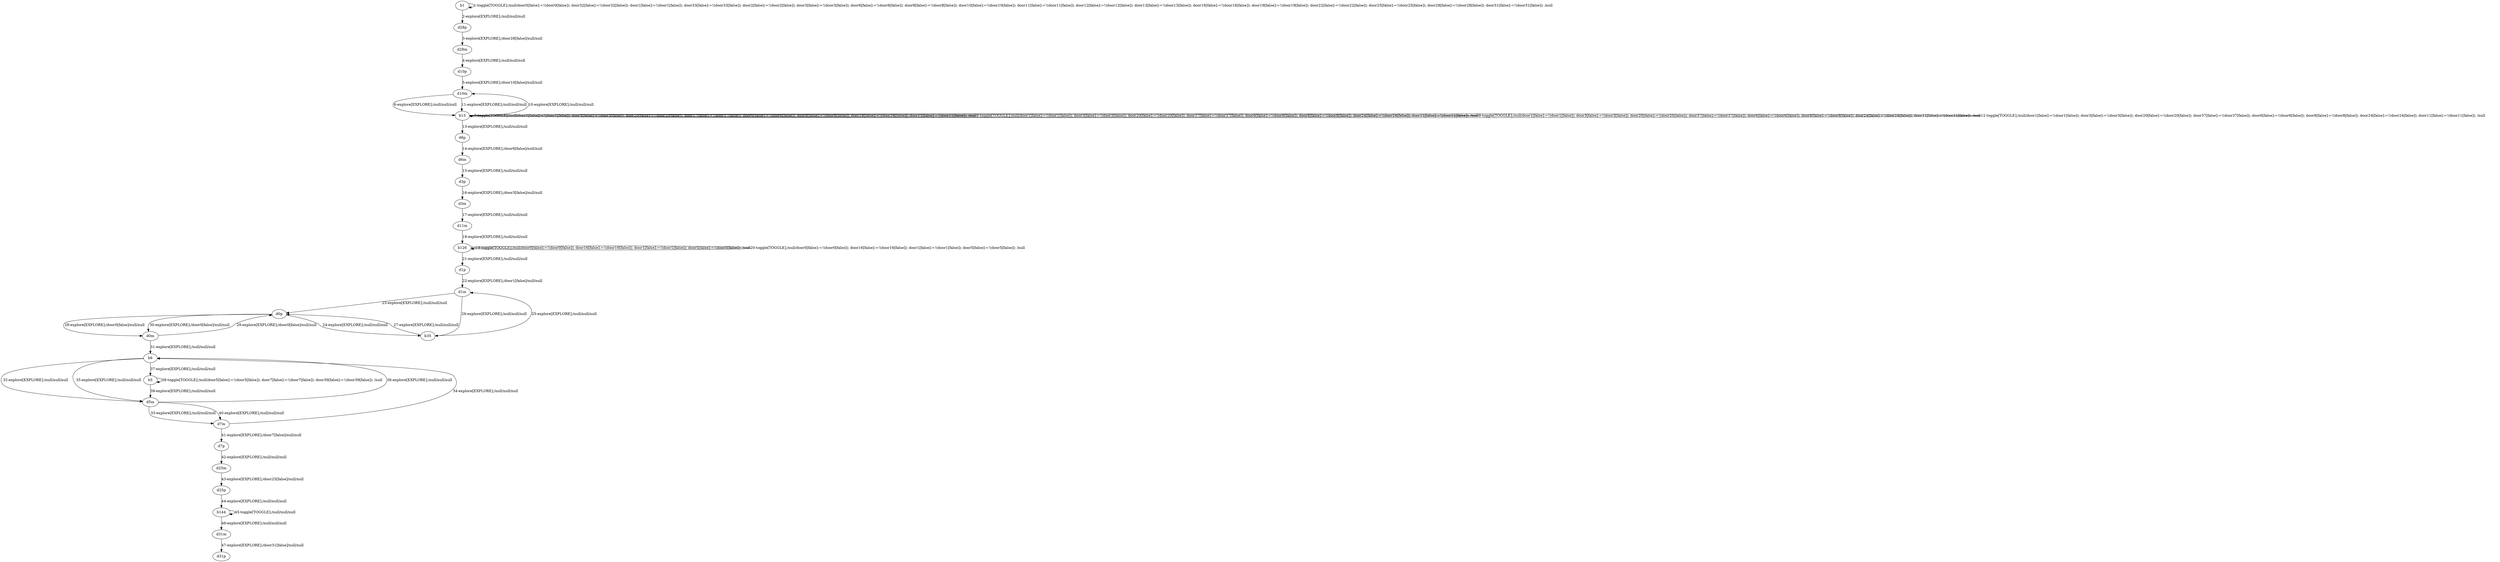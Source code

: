 # Total number of goals covered by this test: 1
# d31m --> d31p

digraph g {
"b1" -> "b1" [label = "1-toggle[TOGGLE];/null/door0[false]:=!(door0[false]); door32[false]:=!(door32[false]); door1[false]:=!(door1[false]); door33[false]:=!(door33[false]); door2[false]:=!(door2[false]); door3[false]:=!(door3[false]); door6[false]:=!(door6[false]); door8[false]:=!(door8[false]); door10[false]:=!(door10[false]); door11[false]:=!(door11[false]); door12[false]:=!(door12[false]); door13[false]:=!(door13[false]); door16[false]:=!(door16[false]); door19[false]:=!(door19[false]); door22[false]:=!(door22[false]); door25[false]:=!(door25[false]); door28[false]:=!(door28[false]); door31[false]:=!(door31[false]); /null"];
"b1" -> "d28p" [label = "2-explore[EXPLORE];/null/null/null"];
"d28p" -> "d28m" [label = "3-explore[EXPLORE];/door28[false]/null/null"];
"d28m" -> "d10p" [label = "4-explore[EXPLORE];/null/null/null"];
"d10p" -> "d10m" [label = "5-explore[EXPLORE];/door10[false]/null/null"];
"d10m" -> "b15" [label = "6-explore[EXPLORE];/null/null/null"];
"b15" -> "b15" [label = "7-toggle[TOGGLE];/null/door1[false]:=!(door1[false]); door3[false]:=!(door3[false]); door20[false]:=!(door20[false]); door37[false]:=!(door37[false]); door6[false]:=!(door6[false]); door8[false]:=!(door8[false]); door24[false]:=!(door24[false]); door11[false]:=!(door11[false]); /null"];
"b15" -> "b15" [label = "8-toggle[TOGGLE];/null/door1[false]:=!(door1[false]); door3[false]:=!(door3[false]); door20[false]:=!(door20[false]); door37[false]:=!(door37[false]); door6[false]:=!(door6[false]); door8[false]:=!(door8[false]); door24[false]:=!(door24[false]); door11[false]:=!(door11[false]); /null"];
"b15" -> "b15" [label = "9-toggle[TOGGLE];/null/door1[false]:=!(door1[false]); door3[false]:=!(door3[false]); door20[false]:=!(door20[false]); door37[false]:=!(door37[false]); door6[false]:=!(door6[false]); door8[false]:=!(door8[false]); door24[false]:=!(door24[false]); door11[false]:=!(door11[false]); /null"];
"b15" -> "d10m" [label = "10-explore[EXPLORE];/null/null/null"];
"d10m" -> "b15" [label = "11-explore[EXPLORE];/null/null/null"];
"b15" -> "b15" [label = "12-toggle[TOGGLE];/null/door1[false]:=!(door1[false]); door3[false]:=!(door3[false]); door20[false]:=!(door20[false]); door37[false]:=!(door37[false]); door6[false]:=!(door6[false]); door8[false]:=!(door8[false]); door24[false]:=!(door24[false]); door11[false]:=!(door11[false]); /null"];
"b15" -> "d6p" [label = "13-explore[EXPLORE];/null/null/null"];
"d6p" -> "d6m" [label = "14-explore[EXPLORE];/door6[false]/null/null"];
"d6m" -> "d3p" [label = "15-explore[EXPLORE];/null/null/null"];
"d3p" -> "d3m" [label = "16-explore[EXPLORE];/door3[false]/null/null"];
"d3m" -> "d11m" [label = "17-explore[EXPLORE];/null/null/null"];
"d11m" -> "b126" [label = "18-explore[EXPLORE];/null/null/null"];
"b126" -> "b126" [label = "19-toggle[TOGGLE];/null/door0[false]:=!(door0[false]); door16[false]:=!(door16[false]); door1[false]:=!(door1[false]); door5[false]:=!(door5[false]); /null"];
"b126" -> "b126" [label = "20-toggle[TOGGLE];/null/door0[false]:=!(door0[false]); door16[false]:=!(door16[false]); door1[false]:=!(door1[false]); door5[false]:=!(door5[false]); /null"];
"b126" -> "d1p" [label = "21-explore[EXPLORE];/null/null/null"];
"d1p" -> "d1m" [label = "22-explore[EXPLORE];/door1[false]/null/null"];
"d1m" -> "d0p" [label = "23-explore[EXPLORE];/null/null/null"];
"d0p" -> "b35" [label = "24-explore[EXPLORE];/null/null/null"];
"b35" -> "d1m" [label = "25-explore[EXPLORE];/null/null/null"];
"d1m" -> "b35" [label = "26-explore[EXPLORE];/null/null/null"];
"b35" -> "d0p" [label = "27-explore[EXPLORE];/null/null/null"];
"d0p" -> "d0m" [label = "28-explore[EXPLORE];/door0[false]/null/null"];
"d0m" -> "d0p" [label = "29-explore[EXPLORE];/door0[false]/null/null"];
"d0p" -> "d0m" [label = "30-explore[EXPLORE];/door0[false]/null/null"];
"d0m" -> "b6" [label = "31-explore[EXPLORE];/null/null/null"];
"b6" -> "d5m" [label = "32-explore[EXPLORE];/null/null/null"];
"d5m" -> "d7m" [label = "33-explore[EXPLORE];/null/null/null"];
"d7m" -> "b6" [label = "34-explore[EXPLORE];/null/null/null"];
"b6" -> "d5m" [label = "35-explore[EXPLORE];/null/null/null"];
"d5m" -> "b6" [label = "36-explore[EXPLORE];/null/null/null"];
"b6" -> "b5" [label = "37-explore[EXPLORE];/null/null/null"];
"b5" -> "b5" [label = "38-toggle[TOGGLE];/null/door5[false]:=!(door5[false]); door7[false]:=!(door7[false]); door39[false]:=!(door39[false]); /null"];
"b5" -> "d5m" [label = "39-explore[EXPLORE];/null/null/null"];
"d5m" -> "d7m" [label = "40-explore[EXPLORE];/null/null/null"];
"d7m" -> "d7p" [label = "41-explore[EXPLORE];/door7[false]/null/null"];
"d7p" -> "d25m" [label = "42-explore[EXPLORE];/null/null/null"];
"d25m" -> "d25p" [label = "43-explore[EXPLORE];/door25[false]/null/null"];
"d25p" -> "b144" [label = "44-explore[EXPLORE];/null/null/null"];
"b144" -> "b144" [label = "45-toggle[TOGGLE];/null/null/null"];
"b144" -> "d31m" [label = "46-explore[EXPLORE];/null/null/null"];
"d31m" -> "d31p" [label = "47-explore[EXPLORE];/door31[false]/null/null"];
}